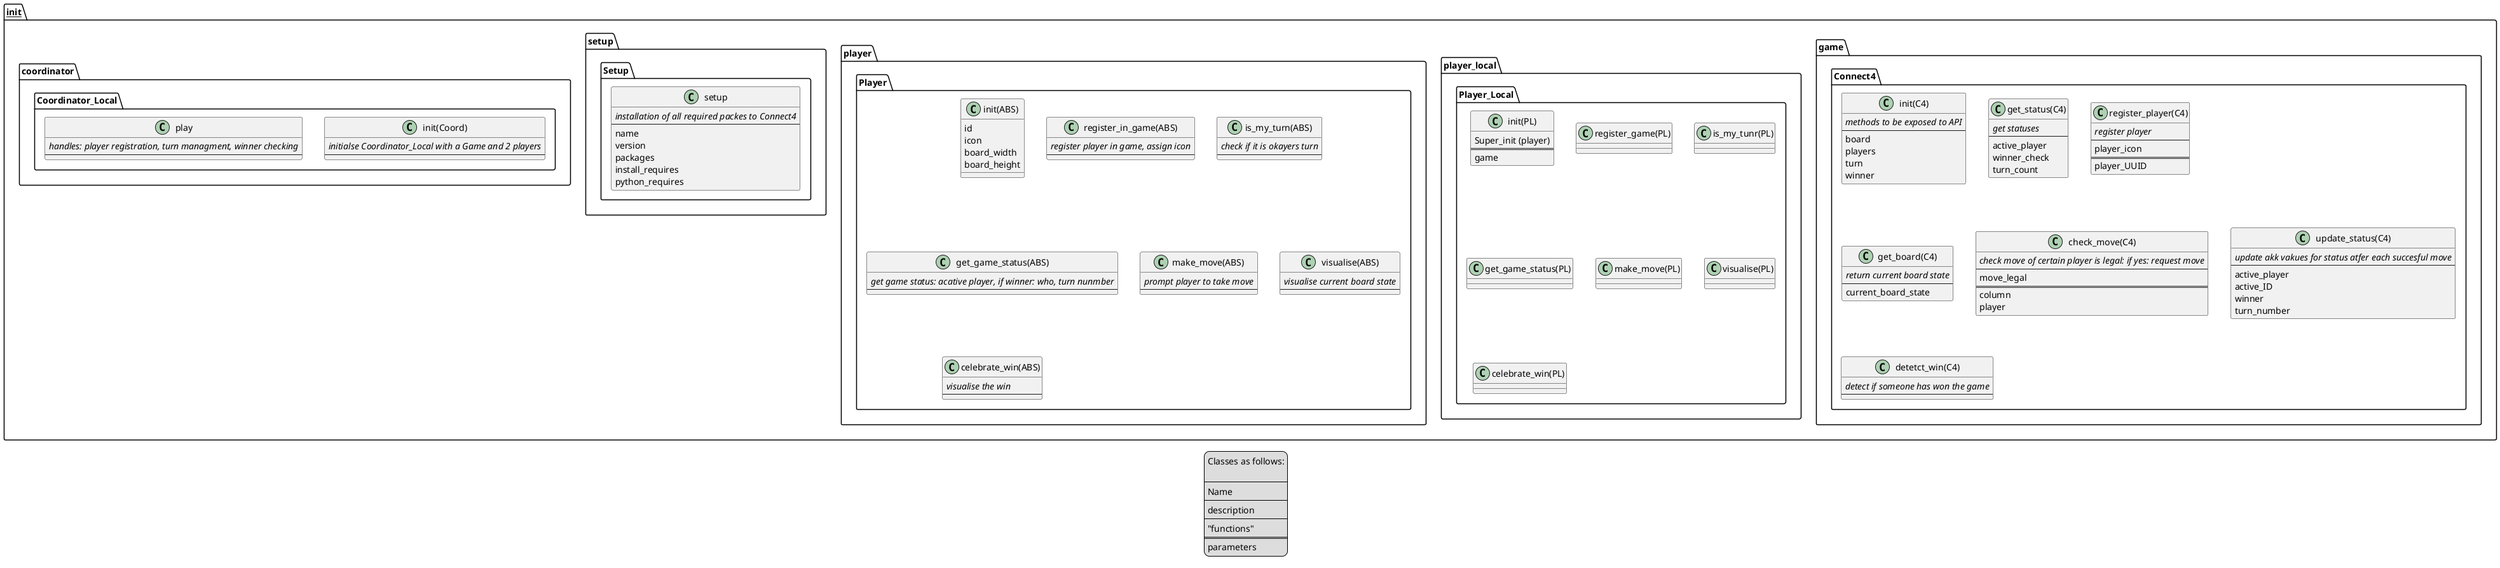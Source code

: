 @startuml

legend
Classes as follows:

----
Name
----
description
----
"functions"
====
parameters
end legend


package __init__ {
    package game {
        package Connect4 {
            class init(C4) {
                methods to be exposed to API {abstract}
                ----
                board
                players
                turn
                winner
                }
            class get_status(C4) {
                get statuses {abstract}
                ----
                active_player
                winner_check
                turn_count
                }

            class register_player(C4) {
                register player{abstract}
                ----
                player_icon
                ====
                player_UUID
                }

            class get_board(C4) {
                return current board state{abstract}
                ----
                current_board_state
                }

            class check_move(C4) {
                check move of certain player is legal: if yes: request move{abstract}
                ----
                move_legal
                ====
                column
                player
                }

            class update_status(C4) {
                update akk vakues for status atfer each succesful move {abstract}
                ----
                active_player
                active_ID
                winner
                turn_number
                }

            class detetct_win(C4) {
                detect if someone has won the game{abstract}
                ----
                }
            }
        }

    package player_local {
        package Player_Local {
            class init(PL) {
                Super_init (player)
                ====
                game
                }

            class register_game(PL) {
                }
            class is_my_tunr(PL) {}
            class get_game_status(PL) {}
            class make_move(PL) {}
            class visualise(PL) {}
            class celebrate_win(PL) {}

            }
        }
    

    package player {
        package Player {
            class init(ABS) {
                id
                icon
                board_width
                board_height
                }
            class register_in_game(ABS) {
                register player in game, assign icon {abstract}
                ----
                }
            class is_my_turn(ABS) {
                check if it is okayers turn {abstract}
                ----
                }
            class get_game_status(ABS) {
                get game status: acative player, if winner: who, turn nunmber {abstract}
                ----
                }
            class make_move(ABS) {
                prompt player to take move {abstract}
                ----
                }
            class visualise(ABS) {
                visualise current board state {abstract}
                ----
                }
            class celebrate_win(ABS) {
                visualise the win {abstract}
                ----
                }
            }
        }

    package setup {
        package Setup {
            class setup {
                installation of all required packes to Connect4 {abstract}
                ----
                name
                version
                packages
                install_requires
                python_requires
                }
            }
        }

    package coordinator {
        package Coordinator_Local {
            class init(Coord) {
            initialse Coordinator_Local with a Game and 2 players {abstract}
            ----
                }
            class play {
                handles: player registration, turn managment, winner checking {abstract}
                ----
                }
            }
        }
    }

@enduml